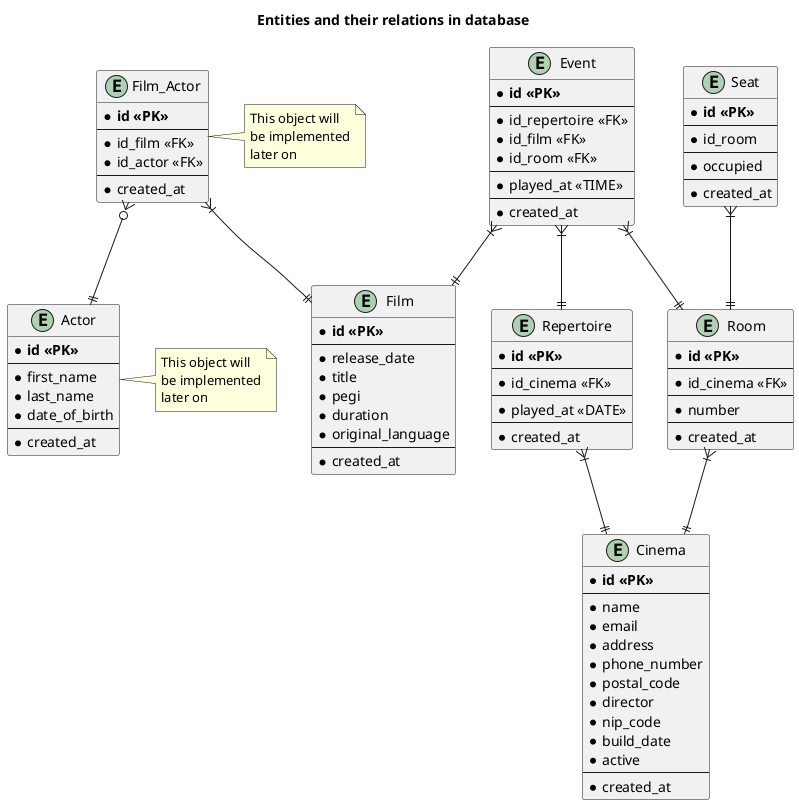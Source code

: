 @startuml
title Entities and their relations in database

entity Cinema {
    * **id <<PK>>**
    --
    * name
    * email
    * address
    * phone_number
    * postal_code
    * director
    * nip_code
    * build_date
    * active
    --
    * created_at
}

entity Repertoire {
    * **id <<PK>>**
    --
    * id_cinema <<FK>>
    --
    * played_at <<DATE>>
    --
    * created_at
}

entity Film {
    * **id <<PK>>**
    --
    * release_date
    * title
    * pegi
    * duration
    * original_language
    --
    * created_at
}

entity Event {
    * **id <<PK>>**
    --
    * id_repertoire <<FK>>
    * id_film <<FK>>
    * id_room <<FK>>
    --
    * played_at <<TIME>>
    --
    * created_at
}
entity Room {
    * **id <<PK>>**
    --
    * id_cinema <<FK>>
    --
    * number
    --
    * created_at
}
entity Seat {
    * **id <<PK>>**
    --
    * id_room
    --
    * occupied
    --
    * created_at
}

entity Film_Actor {
    * **id <<PK>>**
    --
    * id_film <<FK>>
    * id_actor <<FK>>
    --
    * created_at
}
note right: This object will\nbe implemented\nlater on
entity Actor {
    * **id <<PK>>**
    --
    * first_name
    * last_name
    * date_of_birth
    --
    * created_at
}
note right: This object will\nbe implemented\nlater on
Repertoire      }|--|| Cinema
Event }|--|| Film
Event }|--|| Repertoire
Event }|--|| Room
Seat            }|--|| Room
Film_Actor      }|--|| Film
Film_Actor      }o--|| Actor
Room            }|--|| Cinema
@enduml